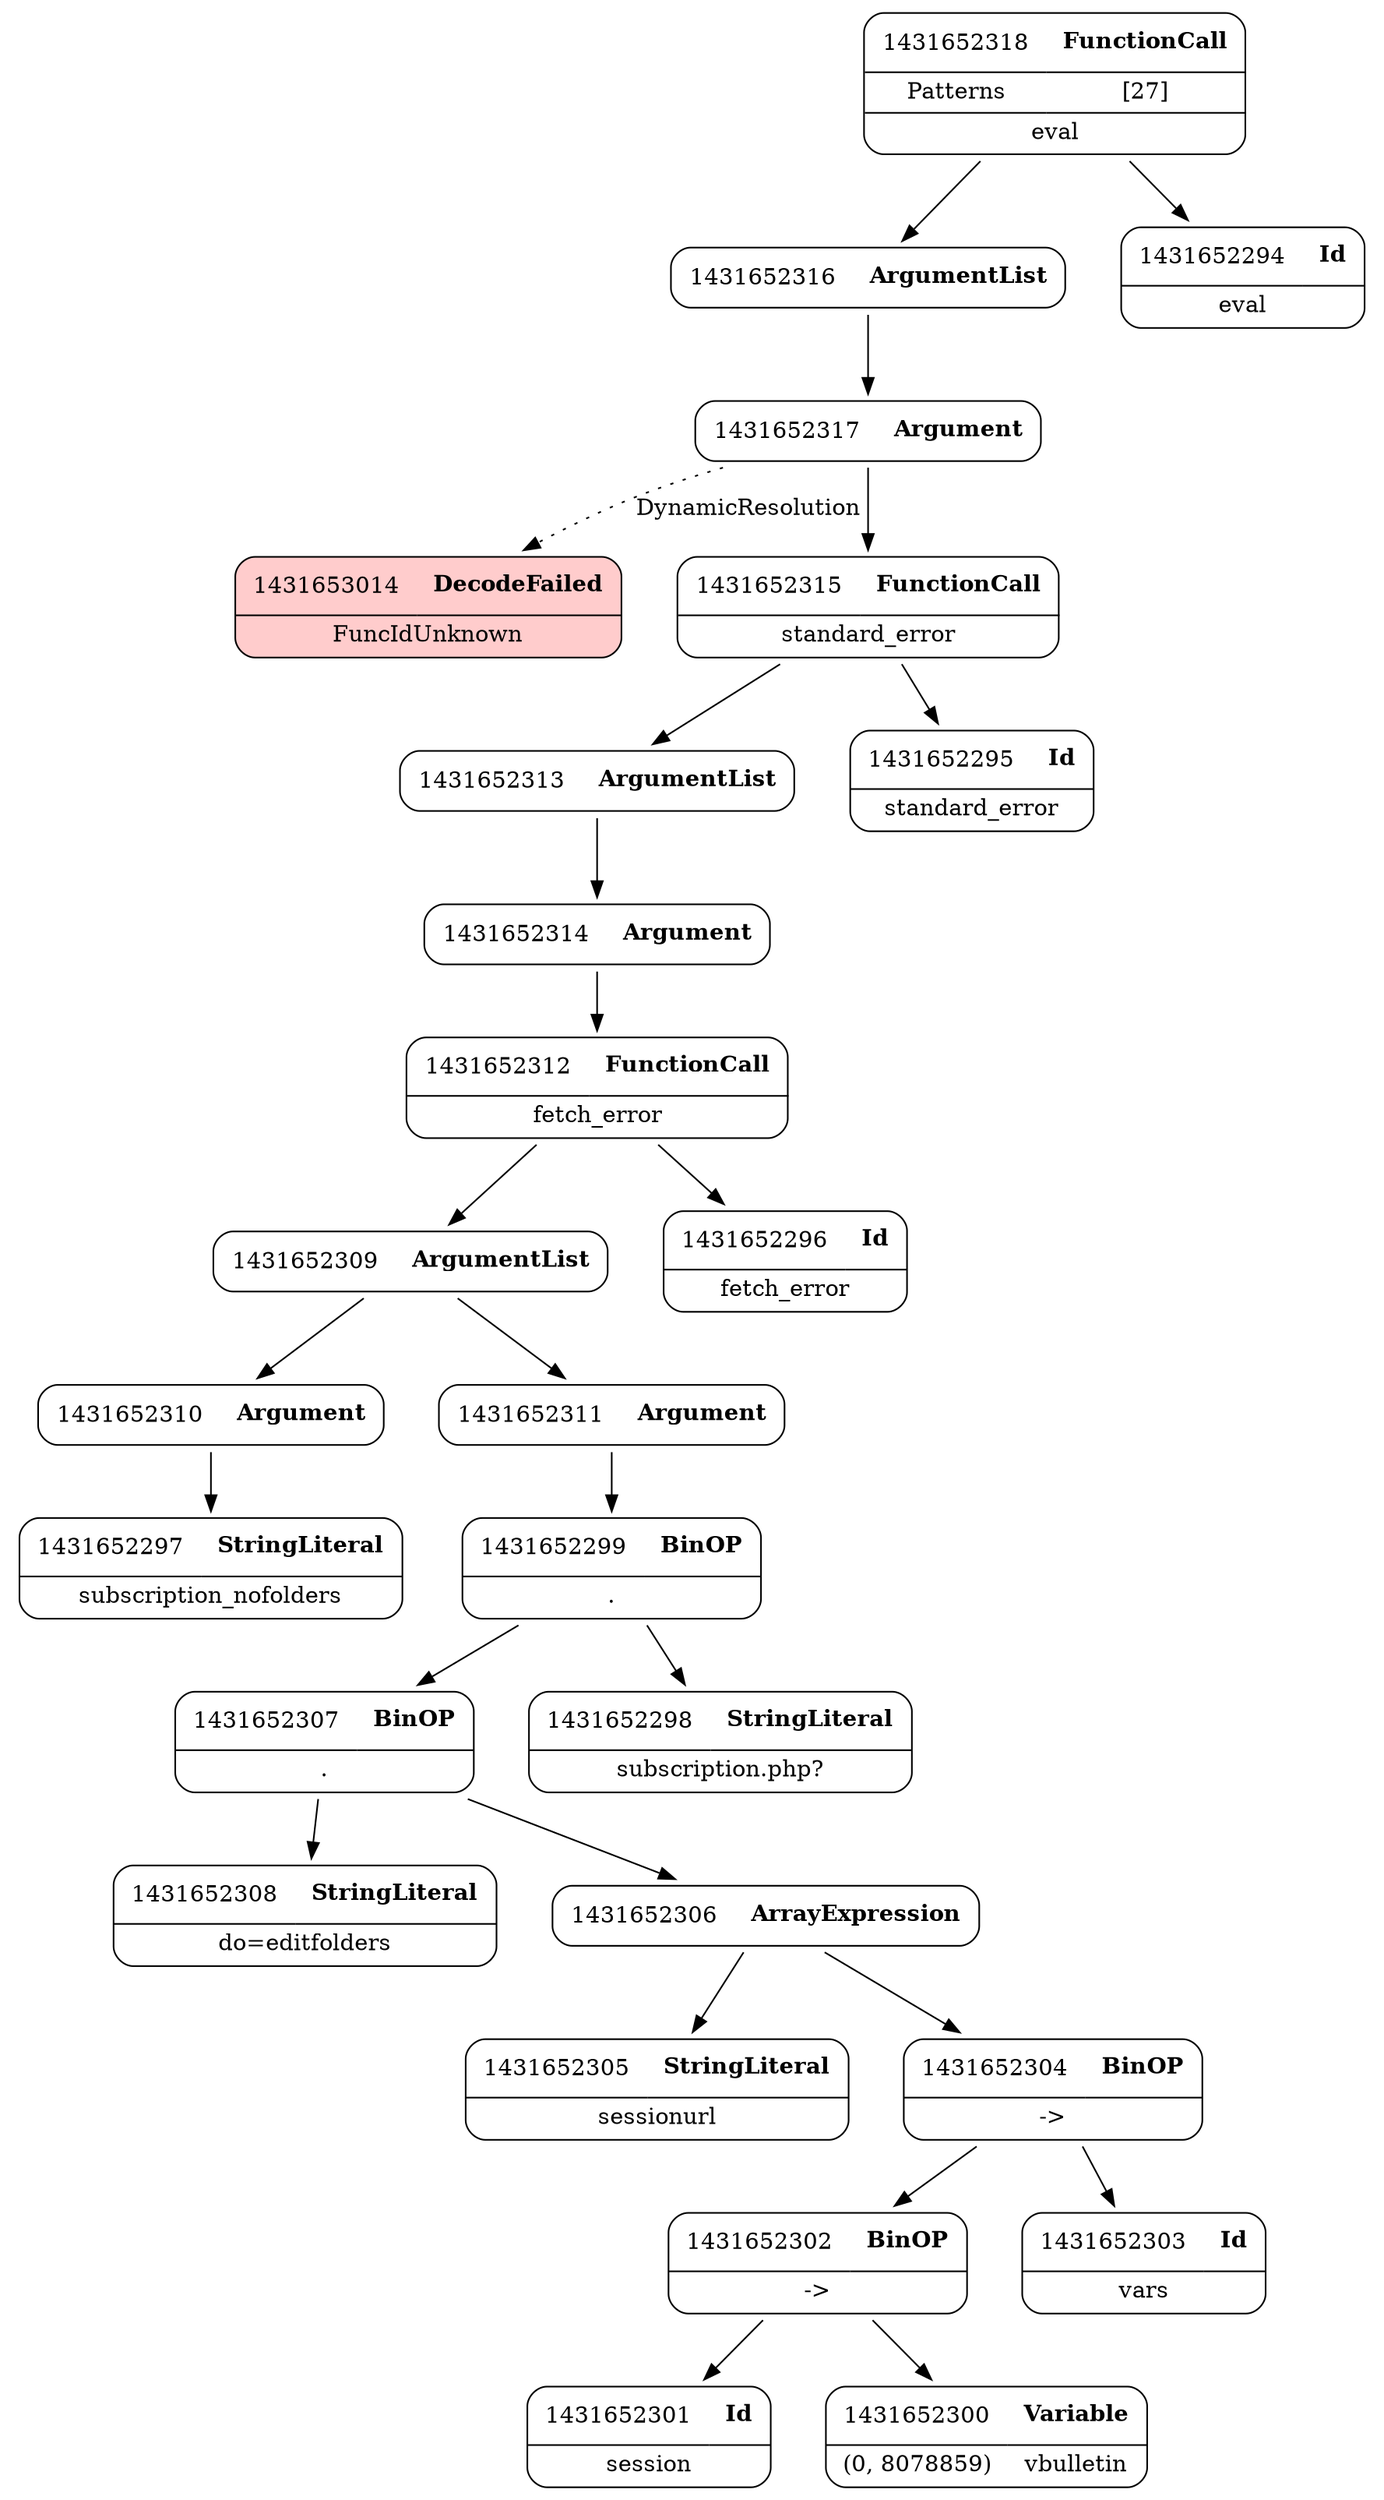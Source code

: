 digraph ast {
node [shape=none];
1431652309 [label=<<TABLE border='1' cellspacing='0' cellpadding='10' style='rounded' ><TR><TD border='0'>1431652309</TD><TD border='0'><B>ArgumentList</B></TD></TR></TABLE>>];
1431652309 -> 1431652310 [weight=2];
1431652309 -> 1431652311 [weight=2];
1431652308 [label=<<TABLE border='1' cellspacing='0' cellpadding='10' style='rounded' ><TR><TD border='0'>1431652308</TD><TD border='0'><B>StringLiteral</B></TD></TR><HR/><TR><TD border='0' cellpadding='5' colspan='2'>do=editfolders</TD></TR></TABLE>>];
1431652311 [label=<<TABLE border='1' cellspacing='0' cellpadding='10' style='rounded' ><TR><TD border='0'>1431652311</TD><TD border='0'><B>Argument</B></TD></TR></TABLE>>];
1431652311 -> 1431652299 [weight=2];
1431652310 [label=<<TABLE border='1' cellspacing='0' cellpadding='10' style='rounded' ><TR><TD border='0'>1431652310</TD><TD border='0'><B>Argument</B></TD></TR></TABLE>>];
1431652310 -> 1431652297 [weight=2];
1431653014 [label=<<TABLE border='1' cellspacing='0' cellpadding='10' style='rounded' bgcolor='#FFCCCC' ><TR><TD border='0'>1431653014</TD><TD border='0'><B>DecodeFailed</B></TD></TR><HR/><TR><TD border='0' cellpadding='5' colspan='2'>FuncIdUnknown</TD></TR></TABLE>>];
1431652305 [label=<<TABLE border='1' cellspacing='0' cellpadding='10' style='rounded' ><TR><TD border='0'>1431652305</TD><TD border='0'><B>StringLiteral</B></TD></TR><HR/><TR><TD border='0' cellpadding='5' colspan='2'>sessionurl</TD></TR></TABLE>>];
1431652304 [label=<<TABLE border='1' cellspacing='0' cellpadding='10' style='rounded' ><TR><TD border='0'>1431652304</TD><TD border='0'><B>BinOP</B></TD></TR><HR/><TR><TD border='0' cellpadding='5' colspan='2'>-&gt;</TD></TR></TABLE>>];
1431652304 -> 1431652302 [weight=2];
1431652304 -> 1431652303 [weight=2];
1431652307 [label=<<TABLE border='1' cellspacing='0' cellpadding='10' style='rounded' ><TR><TD border='0'>1431652307</TD><TD border='0'><B>BinOP</B></TD></TR><HR/><TR><TD border='0' cellpadding='5' colspan='2'>.</TD></TR></TABLE>>];
1431652307 -> 1431652306 [weight=2];
1431652307 -> 1431652308 [weight=2];
1431652306 [label=<<TABLE border='1' cellspacing='0' cellpadding='10' style='rounded' ><TR><TD border='0'>1431652306</TD><TD border='0'><B>ArrayExpression</B></TD></TR></TABLE>>];
1431652306 -> 1431652304 [weight=2];
1431652306 -> 1431652305 [weight=2];
1431652317 [label=<<TABLE border='1' cellspacing='0' cellpadding='10' style='rounded' ><TR><TD border='0'>1431652317</TD><TD border='0'><B>Argument</B></TD></TR></TABLE>>];
1431652317 -> 1431652315 [weight=2];
1431652317 -> 1431653014 [style=dotted,label=DynamicResolution];
1431652316 [label=<<TABLE border='1' cellspacing='0' cellpadding='10' style='rounded' ><TR><TD border='0'>1431652316</TD><TD border='0'><B>ArgumentList</B></TD></TR></TABLE>>];
1431652316 -> 1431652317 [weight=2];
1431652318 [label=<<TABLE border='1' cellspacing='0' cellpadding='10' style='rounded' ><TR><TD border='0'>1431652318</TD><TD border='0'><B>FunctionCall</B></TD></TR><HR/><TR><TD border='0' cellpadding='5'>Patterns</TD><TD border='0' cellpadding='5'>[27]</TD></TR><HR/><TR><TD border='0' cellpadding='5' colspan='2'>eval</TD></TR></TABLE>>];
1431652318 -> 1431652294 [weight=2];
1431652318 -> 1431652316 [weight=2];
1431652313 [label=<<TABLE border='1' cellspacing='0' cellpadding='10' style='rounded' ><TR><TD border='0'>1431652313</TD><TD border='0'><B>ArgumentList</B></TD></TR></TABLE>>];
1431652313 -> 1431652314 [weight=2];
1431652312 [label=<<TABLE border='1' cellspacing='0' cellpadding='10' style='rounded' ><TR><TD border='0'>1431652312</TD><TD border='0'><B>FunctionCall</B></TD></TR><HR/><TR><TD border='0' cellpadding='5' colspan='2'>fetch_error</TD></TR></TABLE>>];
1431652312 -> 1431652296 [weight=2];
1431652312 -> 1431652309 [weight=2];
1431652315 [label=<<TABLE border='1' cellspacing='0' cellpadding='10' style='rounded' ><TR><TD border='0'>1431652315</TD><TD border='0'><B>FunctionCall</B></TD></TR><HR/><TR><TD border='0' cellpadding='5' colspan='2'>standard_error</TD></TR></TABLE>>];
1431652315 -> 1431652295 [weight=2];
1431652315 -> 1431652313 [weight=2];
1431652314 [label=<<TABLE border='1' cellspacing='0' cellpadding='10' style='rounded' ><TR><TD border='0'>1431652314</TD><TD border='0'><B>Argument</B></TD></TR></TABLE>>];
1431652314 -> 1431652312 [weight=2];
1431652295 [label=<<TABLE border='1' cellspacing='0' cellpadding='10' style='rounded' ><TR><TD border='0'>1431652295</TD><TD border='0'><B>Id</B></TD></TR><HR/><TR><TD border='0' cellpadding='5' colspan='2'>standard_error</TD></TR></TABLE>>];
1431652294 [label=<<TABLE border='1' cellspacing='0' cellpadding='10' style='rounded' ><TR><TD border='0'>1431652294</TD><TD border='0'><B>Id</B></TD></TR><HR/><TR><TD border='0' cellpadding='5' colspan='2'>eval</TD></TR></TABLE>>];
1431652301 [label=<<TABLE border='1' cellspacing='0' cellpadding='10' style='rounded' ><TR><TD border='0'>1431652301</TD><TD border='0'><B>Id</B></TD></TR><HR/><TR><TD border='0' cellpadding='5' colspan='2'>session</TD></TR></TABLE>>];
1431652300 [label=<<TABLE border='1' cellspacing='0' cellpadding='10' style='rounded' ><TR><TD border='0'>1431652300</TD><TD border='0'><B>Variable</B></TD></TR><HR/><TR><TD border='0' cellpadding='5'>(0, 8078859)</TD><TD border='0' cellpadding='5'>vbulletin</TD></TR></TABLE>>];
1431652303 [label=<<TABLE border='1' cellspacing='0' cellpadding='10' style='rounded' ><TR><TD border='0'>1431652303</TD><TD border='0'><B>Id</B></TD></TR><HR/><TR><TD border='0' cellpadding='5' colspan='2'>vars</TD></TR></TABLE>>];
1431652302 [label=<<TABLE border='1' cellspacing='0' cellpadding='10' style='rounded' ><TR><TD border='0'>1431652302</TD><TD border='0'><B>BinOP</B></TD></TR><HR/><TR><TD border='0' cellpadding='5' colspan='2'>-&gt;</TD></TR></TABLE>>];
1431652302 -> 1431652300 [weight=2];
1431652302 -> 1431652301 [weight=2];
1431652297 [label=<<TABLE border='1' cellspacing='0' cellpadding='10' style='rounded' ><TR><TD border='0'>1431652297</TD><TD border='0'><B>StringLiteral</B></TD></TR><HR/><TR><TD border='0' cellpadding='5' colspan='2'>subscription_nofolders</TD></TR></TABLE>>];
1431652296 [label=<<TABLE border='1' cellspacing='0' cellpadding='10' style='rounded' ><TR><TD border='0'>1431652296</TD><TD border='0'><B>Id</B></TD></TR><HR/><TR><TD border='0' cellpadding='5' colspan='2'>fetch_error</TD></TR></TABLE>>];
1431652299 [label=<<TABLE border='1' cellspacing='0' cellpadding='10' style='rounded' ><TR><TD border='0'>1431652299</TD><TD border='0'><B>BinOP</B></TD></TR><HR/><TR><TD border='0' cellpadding='5' colspan='2'>.</TD></TR></TABLE>>];
1431652299 -> 1431652298 [weight=2];
1431652299 -> 1431652307 [weight=2];
1431652298 [label=<<TABLE border='1' cellspacing='0' cellpadding='10' style='rounded' ><TR><TD border='0'>1431652298</TD><TD border='0'><B>StringLiteral</B></TD></TR><HR/><TR><TD border='0' cellpadding='5' colspan='2'>subscription.php?</TD></TR></TABLE>>];
}
